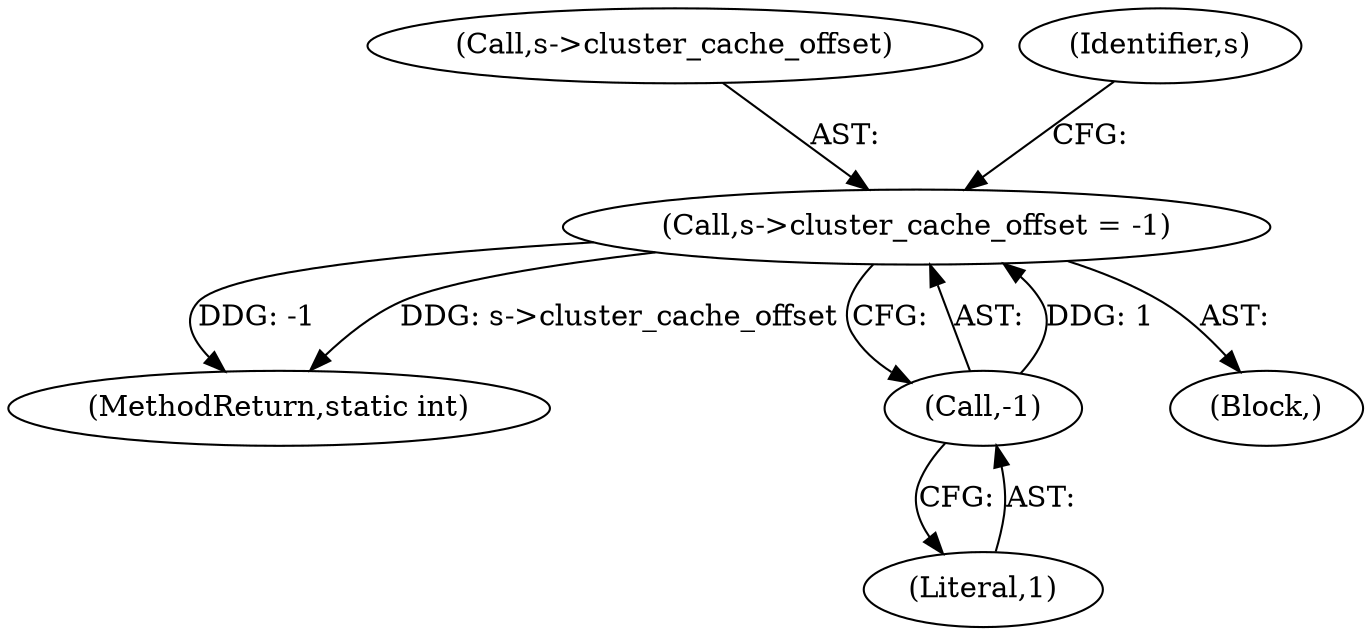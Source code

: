 digraph "0_qemu_6a83f8b5bec6f59e56cc49bd49e4c3f8f805d56f_0@pointer" {
"1001005" [label="(Call,s->cluster_cache_offset = -1)"];
"1001009" [label="(Call,-1)"];
"1001010" [label="(Literal,1)"];
"1001006" [label="(Call,s->cluster_cache_offset)"];
"1001482" [label="(MethodReturn,static int)"];
"1001005" [label="(Call,s->cluster_cache_offset = -1)"];
"1000125" [label="(Block,)"];
"1001013" [label="(Identifier,s)"];
"1001009" [label="(Call,-1)"];
"1001005" -> "1000125"  [label="AST: "];
"1001005" -> "1001009"  [label="CFG: "];
"1001006" -> "1001005"  [label="AST: "];
"1001009" -> "1001005"  [label="AST: "];
"1001013" -> "1001005"  [label="CFG: "];
"1001005" -> "1001482"  [label="DDG: -1"];
"1001005" -> "1001482"  [label="DDG: s->cluster_cache_offset"];
"1001009" -> "1001005"  [label="DDG: 1"];
"1001009" -> "1001010"  [label="CFG: "];
"1001010" -> "1001009"  [label="AST: "];
}
